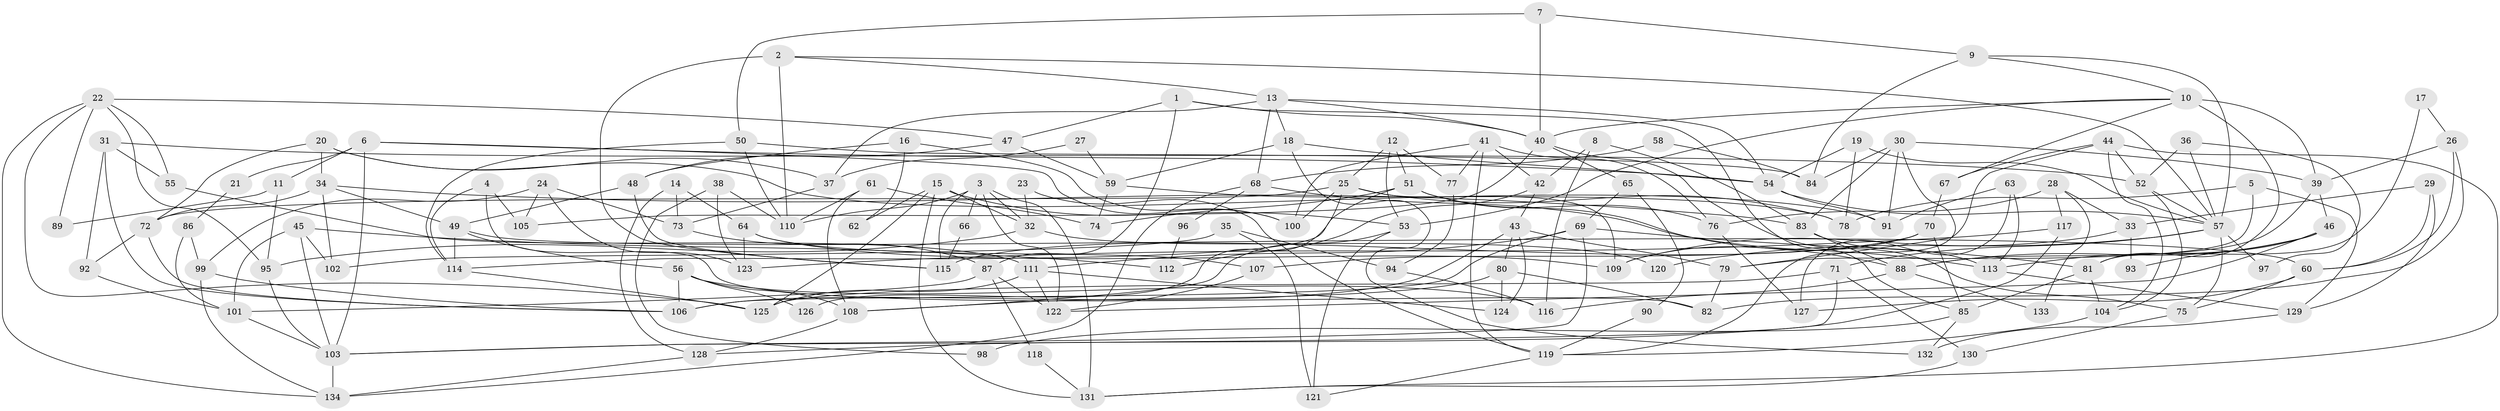 // Generated by graph-tools (version 1.1) at 2025/15/03/09/25 04:15:13]
// undirected, 134 vertices, 268 edges
graph export_dot {
graph [start="1"]
  node [color=gray90,style=filled];
  1;
  2;
  3;
  4;
  5;
  6;
  7;
  8;
  9;
  10;
  11;
  12;
  13;
  14;
  15;
  16;
  17;
  18;
  19;
  20;
  21;
  22;
  23;
  24;
  25;
  26;
  27;
  28;
  29;
  30;
  31;
  32;
  33;
  34;
  35;
  36;
  37;
  38;
  39;
  40;
  41;
  42;
  43;
  44;
  45;
  46;
  47;
  48;
  49;
  50;
  51;
  52;
  53;
  54;
  55;
  56;
  57;
  58;
  59;
  60;
  61;
  62;
  63;
  64;
  65;
  66;
  67;
  68;
  69;
  70;
  71;
  72;
  73;
  74;
  75;
  76;
  77;
  78;
  79;
  80;
  81;
  82;
  83;
  84;
  85;
  86;
  87;
  88;
  89;
  90;
  91;
  92;
  93;
  94;
  95;
  96;
  97;
  98;
  99;
  100;
  101;
  102;
  103;
  104;
  105;
  106;
  107;
  108;
  109;
  110;
  111;
  112;
  113;
  114;
  115;
  116;
  117;
  118;
  119;
  120;
  121;
  122;
  123;
  124;
  125;
  126;
  127;
  128;
  129;
  130;
  131;
  132;
  133;
  134;
  1 -- 85;
  1 -- 40;
  1 -- 47;
  1 -- 87;
  2 -- 57;
  2 -- 13;
  2 -- 110;
  2 -- 115;
  3 -- 122;
  3 -- 131;
  3 -- 32;
  3 -- 66;
  3 -- 110;
  3 -- 115;
  4 -- 114;
  4 -- 105;
  4 -- 82;
  5 -- 79;
  5 -- 78;
  5 -- 129;
  6 -- 54;
  6 -- 103;
  6 -- 11;
  6 -- 21;
  6 -- 100;
  7 -- 50;
  7 -- 40;
  7 -- 9;
  8 -- 116;
  8 -- 83;
  8 -- 42;
  9 -- 84;
  9 -- 10;
  9 -- 57;
  10 -- 67;
  10 -- 39;
  10 -- 40;
  10 -- 53;
  10 -- 81;
  11 -- 95;
  11 -- 89;
  12 -- 53;
  12 -- 25;
  12 -- 51;
  12 -- 77;
  13 -- 18;
  13 -- 54;
  13 -- 37;
  13 -- 40;
  13 -- 68;
  14 -- 64;
  14 -- 73;
  14 -- 128;
  15 -- 32;
  15 -- 53;
  15 -- 62;
  15 -- 125;
  15 -- 131;
  16 -- 48;
  16 -- 100;
  16 -- 62;
  17 -- 81;
  17 -- 26;
  18 -- 59;
  18 -- 54;
  18 -- 132;
  19 -- 54;
  19 -- 57;
  19 -- 78;
  20 -- 72;
  20 -- 91;
  20 -- 34;
  20 -- 37;
  21 -- 86;
  22 -- 47;
  22 -- 134;
  22 -- 55;
  22 -- 89;
  22 -- 95;
  22 -- 125;
  23 -- 119;
  23 -- 32;
  24 -- 73;
  24 -- 99;
  24 -- 105;
  24 -- 123;
  25 -- 78;
  25 -- 72;
  25 -- 100;
  25 -- 109;
  25 -- 126;
  26 -- 39;
  26 -- 82;
  26 -- 60;
  27 -- 59;
  27 -- 37;
  28 -- 76;
  28 -- 33;
  28 -- 117;
  28 -- 133;
  29 -- 129;
  29 -- 60;
  29 -- 33;
  30 -- 39;
  30 -- 83;
  30 -- 84;
  30 -- 91;
  30 -- 119;
  31 -- 52;
  31 -- 92;
  31 -- 55;
  31 -- 106;
  32 -- 95;
  32 -- 120;
  33 -- 109;
  33 -- 93;
  34 -- 83;
  34 -- 49;
  34 -- 72;
  34 -- 102;
  35 -- 102;
  35 -- 121;
  35 -- 94;
  36 -- 57;
  36 -- 52;
  36 -- 97;
  37 -- 73;
  38 -- 123;
  38 -- 110;
  38 -- 98;
  39 -- 88;
  39 -- 46;
  40 -- 65;
  40 -- 75;
  40 -- 105;
  41 -- 119;
  41 -- 100;
  41 -- 42;
  41 -- 76;
  41 -- 77;
  42 -- 43;
  42 -- 112;
  43 -- 106;
  43 -- 79;
  43 -- 80;
  43 -- 124;
  44 -- 52;
  44 -- 79;
  44 -- 67;
  44 -- 104;
  44 -- 131;
  45 -- 101;
  45 -- 103;
  45 -- 102;
  45 -- 112;
  46 -- 88;
  46 -- 93;
  46 -- 113;
  46 -- 122;
  47 -- 48;
  47 -- 59;
  48 -- 49;
  48 -- 115;
  49 -- 60;
  49 -- 56;
  49 -- 114;
  50 -- 114;
  50 -- 110;
  50 -- 84;
  51 -- 114;
  51 -- 74;
  51 -- 76;
  51 -- 88;
  52 -- 104;
  52 -- 57;
  53 -- 108;
  53 -- 121;
  54 -- 91;
  54 -- 57;
  55 -- 111;
  56 -- 108;
  56 -- 106;
  56 -- 116;
  56 -- 126;
  57 -- 75;
  57 -- 71;
  57 -- 97;
  57 -- 120;
  58 -- 68;
  58 -- 84;
  59 -- 74;
  59 -- 78;
  60 -- 75;
  60 -- 127;
  61 -- 108;
  61 -- 110;
  61 -- 74;
  63 -- 113;
  63 -- 127;
  63 -- 91;
  64 -- 107;
  64 -- 123;
  64 -- 109;
  65 -- 69;
  65 -- 90;
  66 -- 115;
  67 -- 70;
  68 -- 113;
  68 -- 96;
  68 -- 134;
  69 -- 106;
  69 -- 111;
  69 -- 81;
  69 -- 103;
  70 -- 115;
  70 -- 109;
  70 -- 85;
  70 -- 107;
  71 -- 125;
  71 -- 103;
  71 -- 130;
  72 -- 106;
  72 -- 92;
  73 -- 87;
  75 -- 130;
  76 -- 127;
  77 -- 94;
  79 -- 82;
  80 -- 124;
  80 -- 82;
  80 -- 108;
  81 -- 85;
  81 -- 104;
  83 -- 88;
  83 -- 113;
  85 -- 98;
  85 -- 132;
  86 -- 99;
  86 -- 101;
  87 -- 122;
  87 -- 101;
  87 -- 118;
  88 -- 116;
  88 -- 133;
  90 -- 119;
  92 -- 101;
  94 -- 116;
  95 -- 103;
  96 -- 112;
  99 -- 106;
  99 -- 134;
  101 -- 103;
  103 -- 134;
  104 -- 119;
  107 -- 122;
  108 -- 128;
  111 -- 125;
  111 -- 122;
  111 -- 124;
  113 -- 129;
  114 -- 125;
  117 -- 128;
  117 -- 123;
  118 -- 131;
  119 -- 121;
  128 -- 134;
  129 -- 132;
  130 -- 131;
}
